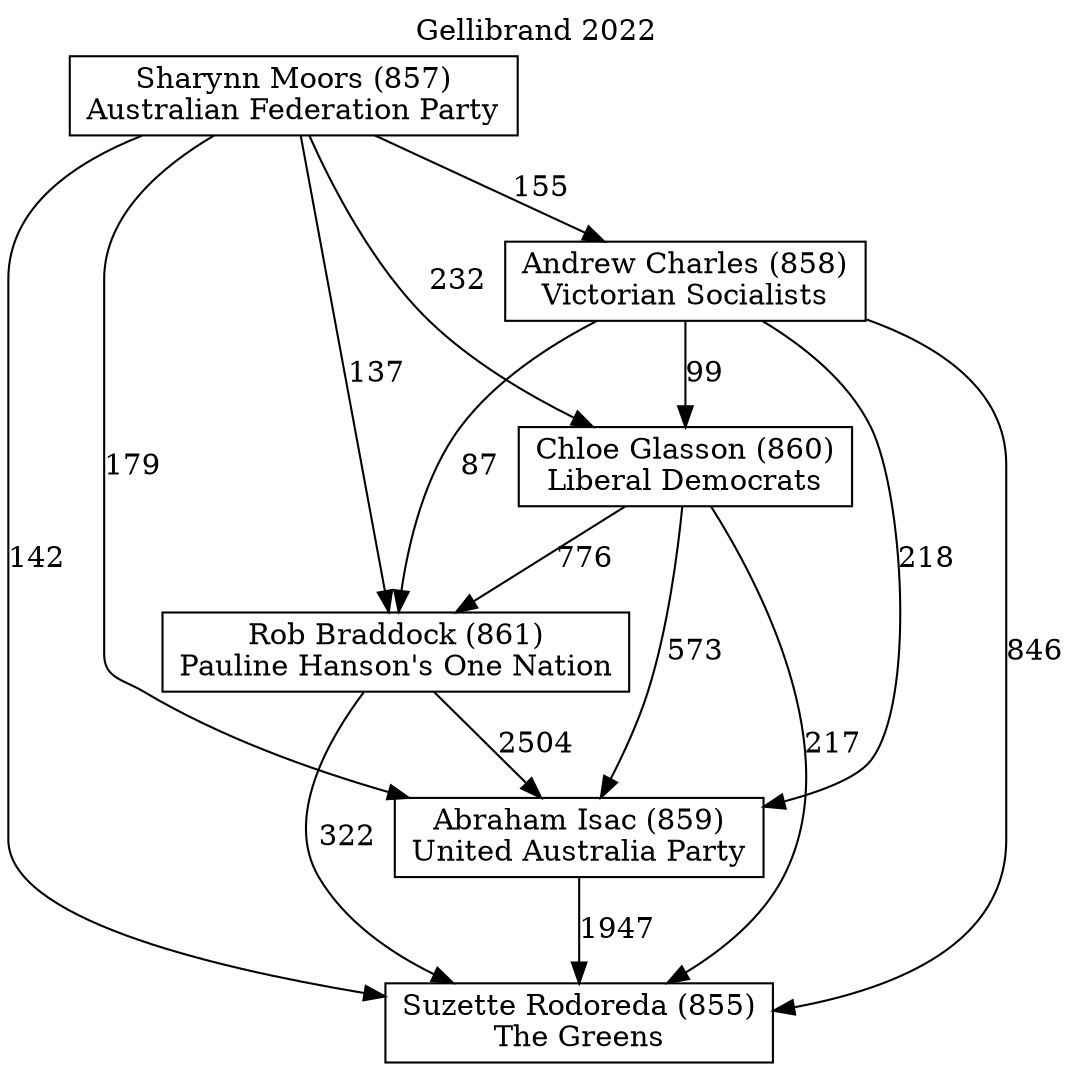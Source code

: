 // House preference flow
digraph "Suzette Rodoreda (855)_Gellibrand_2022" {
	graph [label="Gellibrand 2022" labelloc=t mclimit=10]
	node [shape=box]
	"Chloe Glasson (860)" [label="Chloe Glasson (860)
Liberal Democrats"]
	"Abraham Isac (859)" [label="Abraham Isac (859)
United Australia Party"]
	"Suzette Rodoreda (855)" [label="Suzette Rodoreda (855)
The Greens"]
	"Rob Braddock (861)" [label="Rob Braddock (861)
Pauline Hanson's One Nation"]
	"Sharynn Moors (857)" [label="Sharynn Moors (857)
Australian Federation Party"]
	"Andrew Charles (858)" [label="Andrew Charles (858)
Victorian Socialists"]
	"Andrew Charles (858)" -> "Rob Braddock (861)" [label=87]
	"Sharynn Moors (857)" -> "Abraham Isac (859)" [label=179]
	"Andrew Charles (858)" -> "Chloe Glasson (860)" [label=99]
	"Andrew Charles (858)" -> "Suzette Rodoreda (855)" [label=846]
	"Sharynn Moors (857)" -> "Chloe Glasson (860)" [label=232]
	"Rob Braddock (861)" -> "Suzette Rodoreda (855)" [label=322]
	"Chloe Glasson (860)" -> "Suzette Rodoreda (855)" [label=217]
	"Chloe Glasson (860)" -> "Rob Braddock (861)" [label=776]
	"Sharynn Moors (857)" -> "Rob Braddock (861)" [label=137]
	"Abraham Isac (859)" -> "Suzette Rodoreda (855)" [label=1947]
	"Sharynn Moors (857)" -> "Suzette Rodoreda (855)" [label=142]
	"Chloe Glasson (860)" -> "Abraham Isac (859)" [label=573]
	"Andrew Charles (858)" -> "Abraham Isac (859)" [label=218]
	"Sharynn Moors (857)" -> "Andrew Charles (858)" [label=155]
	"Rob Braddock (861)" -> "Abraham Isac (859)" [label=2504]
}
